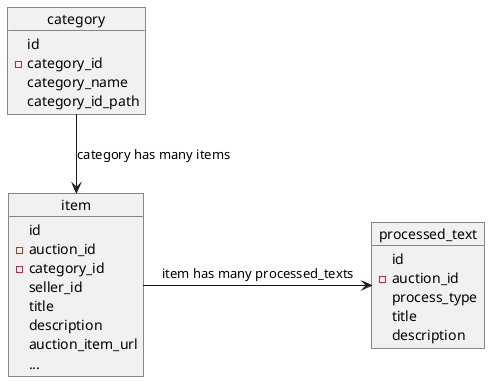 @startuml
hide circle

object item {
  id
  - auction_id
  - category_id
  seller_id
  title
  description
  auction_item_url
  ...
}

object processed_text {
  id
  - auction_id
  process_type
  title
  description
}

object category {
  id
  - category_id
  category_name
  category_id_path
}


item <-up- category : category has many items
item --right--> processed_text : item has many processed_texts
@enduml
